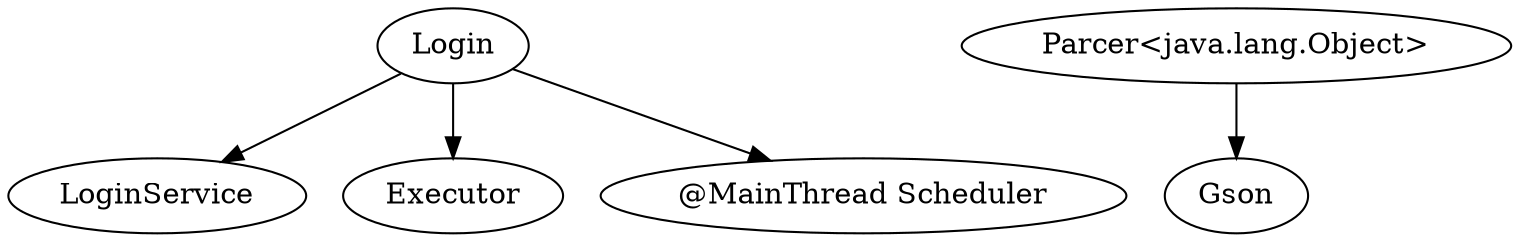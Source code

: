 digraph G1 {
  concentrate = true;
  Login -> LoginService;
  Login -> Executor;
  n2 [label="@MainThread Scheduler"];
  Login -> n2;
  n3 [label="Parcer<java.lang.Object>"];
  n3 -> Gson;
}

